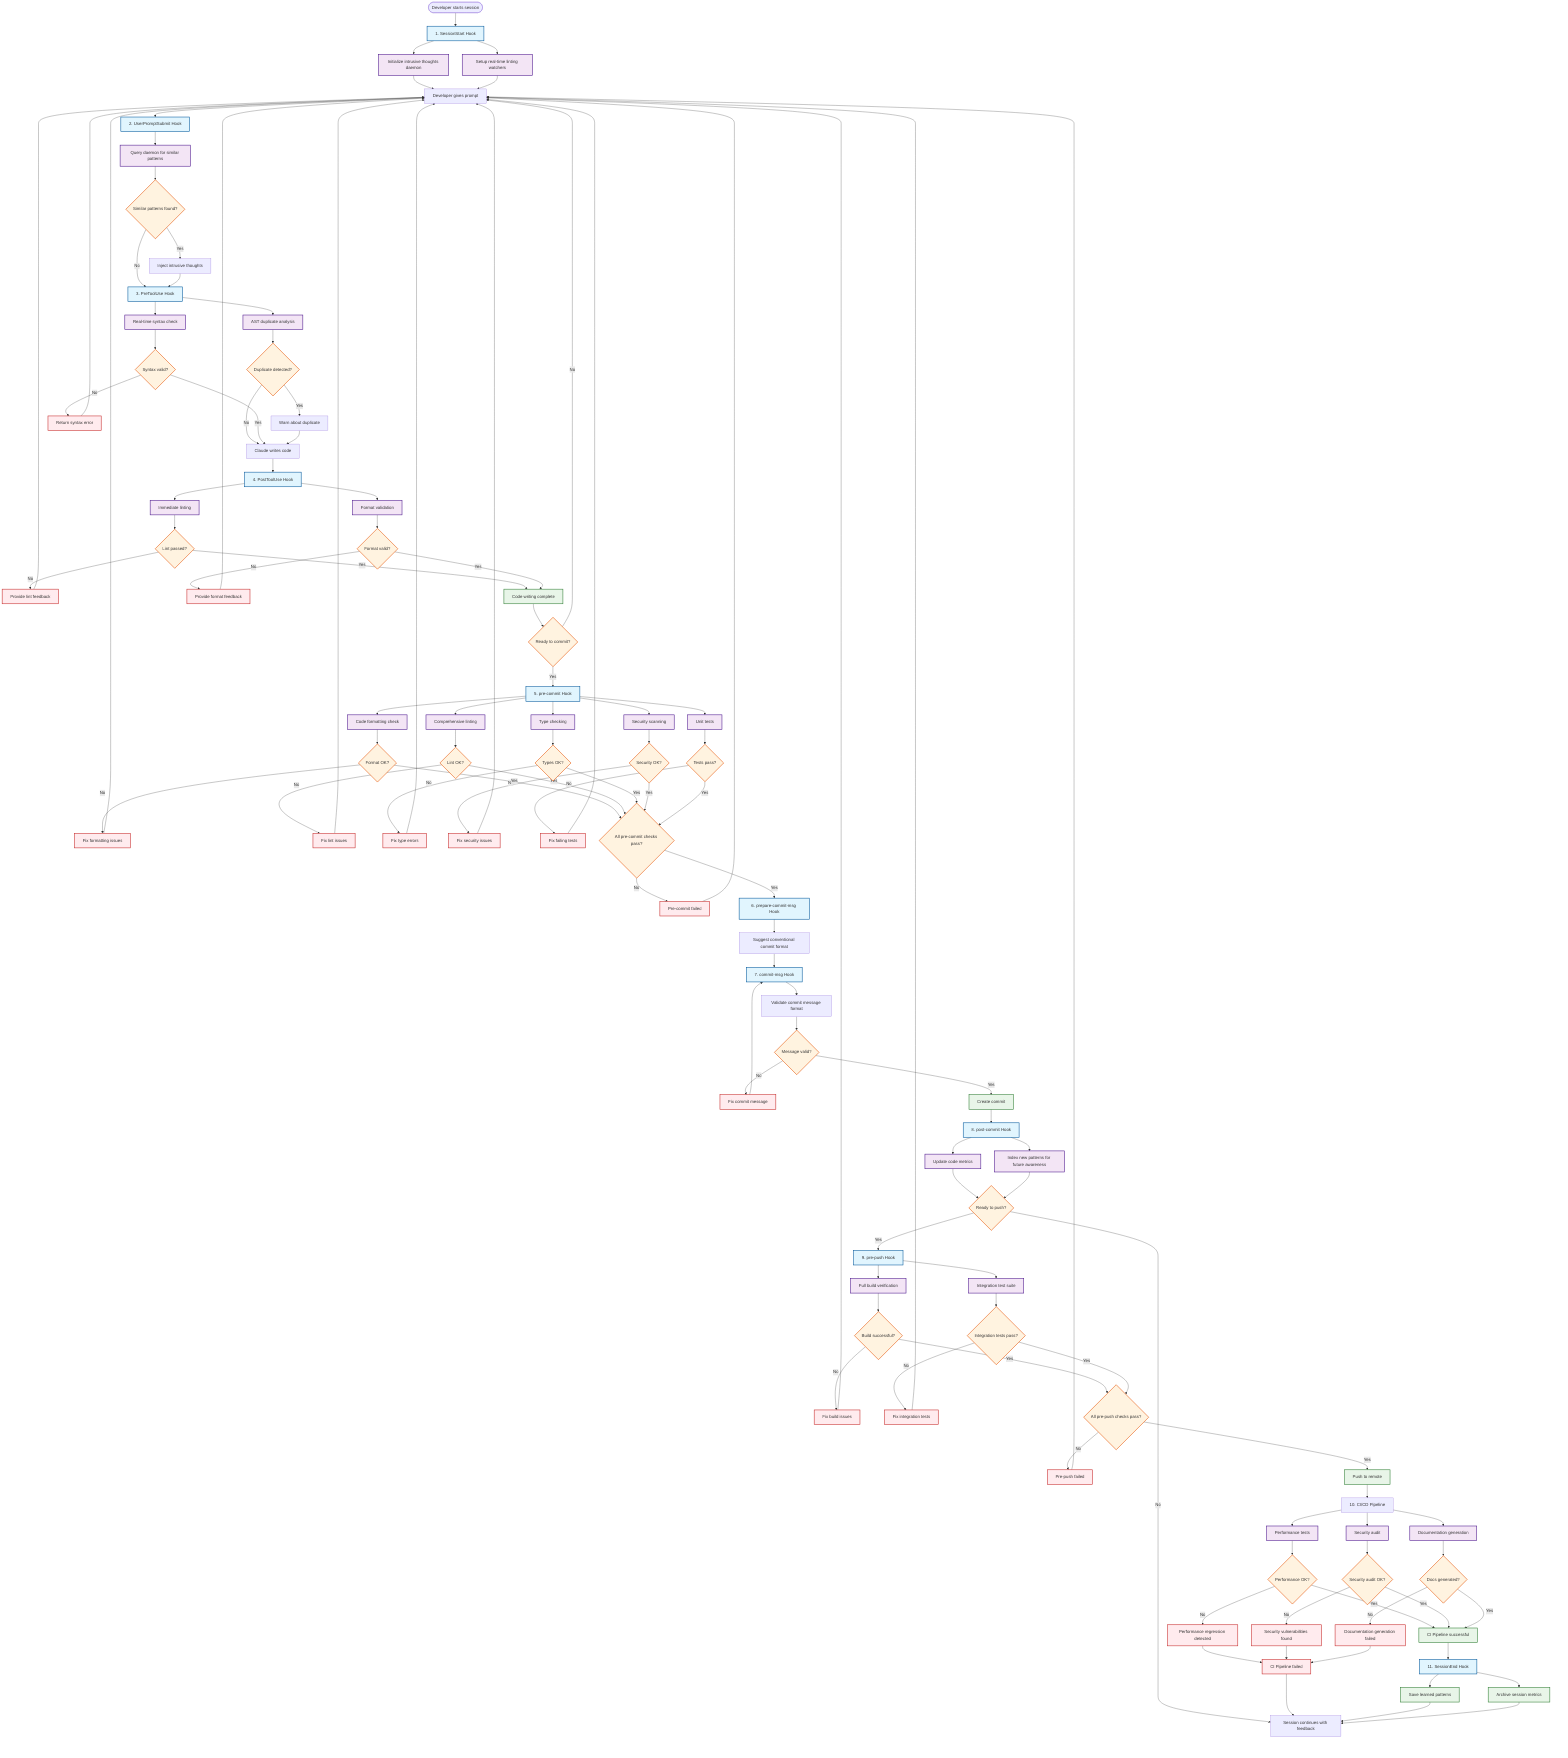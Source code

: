 flowchart TD
    Start([Developer starts session]) --> SessionStart[1. SessionStart Hook]
    SessionStart --> InitDaemon[Initialize intrusive thoughts daemon]
    SessionStart --> SetupWatchers[Setup real-time linting watchers]
    
    InitDaemon --> UserPrompt[Developer gives prompt]
    SetupWatchers --> UserPrompt
    
    UserPrompt --> UserPromptSubmit[2. UserPromptSubmit Hook]
    UserPromptSubmit --> QuerySimilar[Query daemon for similar patterns]
    QuerySimilar --> HasSimilar{Similar patterns found?}
    HasSimilar -->|Yes| InjectContext[Inject intrusive thoughts]
    HasSimilar -->|No| PreToolUse
    InjectContext --> PreToolUse[3. PreToolUse Hook]
    
    PreToolUse --> ASTAnalysis[AST duplicate analysis]
    PreToolUse --> SyntaxCheck[Real-time syntax check]
    ASTAnalysis --> DuplicateFound{Duplicate detected?}
    SyntaxCheck --> SyntaxValid{Syntax valid?}
    
    DuplicateFound -->|Yes| WarnDuplicate[Warn about duplicate]
    DuplicateFound -->|No| WriteCode
    SyntaxValid -->|No| SyntaxError[Return syntax error]
    SyntaxValid -->|Yes| WriteCode[Claude writes code]
    WarnDuplicate --> WriteCode
    SyntaxError --> UserPrompt
    
    WriteCode --> PostToolUse[4. PostToolUse Hook]
    PostToolUse --> ImmediateLint[Immediate linting]
    PostToolUse --> FormatCheck[Format validation]
    ImmediateLint --> LintPassed{Lint passed?}
    FormatCheck --> FormatPassed{Format valid?}
    
    LintPassed -->|No| LintFeedback[Provide lint feedback]
    LintPassed -->|Yes| CodeComplete
    FormatPassed -->|No| FormatFeedback[Provide format feedback]
    FormatPassed -->|Yes| CodeComplete[Code writing complete]
    LintFeedback --> UserPrompt
    FormatFeedback --> UserPrompt
    
    CodeComplete --> CommitReady{Ready to commit?}
    CommitReady -->|Yes| PreCommit[5. pre-commit Hook]
    CommitReady -->|No| UserPrompt
    
    PreCommit --> PCFormat[Code formatting check]
    PreCommit --> PCLint[Comprehensive linting]
    PreCommit --> PCType[Type checking]
    PreCommit --> PCSecurity[Security scanning]
    PreCommit --> PCTest[Unit tests]
    
    PCFormat --> PCFormatPass{Format OK?}
    PCLint --> PCLintPass{Lint OK?}
    PCType --> PCTypePass{Types OK?}
    PCSecurity --> PCSecurityPass{Security OK?}
    PCTest --> PCTestPass{Tests pass?}
    
    PCFormatPass -->|No| FixFormat[Fix formatting issues]
    PCLintPass -->|No| FixLint[Fix lint issues]
    PCTypePass -->|No| FixTypes[Fix type errors]
    PCSecurityPass -->|No| FixSecurity[Fix security issues]
    PCTestPass -->|No| FixTests[Fix failing tests]
    
    FixFormat --> UserPrompt
    FixLint --> UserPrompt
    FixTypes --> UserPrompt
    FixSecurity --> UserPrompt
    FixTests --> UserPrompt
    
    PCFormatPass -->|Yes| AllPreCommitChecks
    PCLintPass -->|Yes| AllPreCommitChecks
    PCTypePass -->|Yes| AllPreCommitChecks
    PCSecurityPass -->|Yes| AllPreCommitChecks
    PCTestPass -->|Yes| AllPreCommitChecks{All pre-commit checks pass?}
    
    AllPreCommitChecks -->|No| PreCommitFail[Pre-commit failed]
    AllPreCommitChecks -->|Yes| PrepareCommitMsg[6. prepare-commit-msg Hook]
    PreCommitFail --> UserPrompt
    
    PrepareCommitMsg --> SuggestCommitFormat[Suggest conventional commit format]
    SuggestCommitFormat --> CommitMsg[7. commit-msg Hook]
    CommitMsg --> ValidateCommitMsg[Validate commit message format]
    ValidateCommitMsg --> CommitMsgValid{Message valid?}
    
    CommitMsgValid -->|No| FixCommitMsg[Fix commit message]
    CommitMsgValid -->|Yes| CreateCommit[Create commit]
    FixCommitMsg --> CommitMsg
    
    CreateCommit --> PostCommit[8. post-commit Hook]
    PostCommit --> UpdateMetrics[Update code metrics]
    PostCommit --> IndexPatterns[Index new patterns for future awareness]
    
    UpdateMetrics --> PushReady{Ready to push?}
    IndexPatterns --> PushReady
    PushReady -->|Yes| PrePush[9. pre-push Hook]
    PushReady -->|No| End
    
    PrePush --> FullBuild[Full build verification]
    PrePush --> IntegrationTests[Integration test suite]
    FullBuild --> BuildPass{Build successful?}
    IntegrationTests --> TestsPass{Integration tests pass?}
    
    BuildPass -->|No| FixBuild[Fix build issues]
    TestsPass -->|No| FixIntegrationTests[Fix integration tests]
    FixBuild --> UserPrompt
    FixIntegrationTests --> UserPrompt
    
    BuildPass -->|Yes| AllPrePushChecks
    TestsPass -->|Yes| AllPrePushChecks{All pre-push checks pass?}
    
    AllPrePushChecks -->|No| PrePushFail[Pre-push failed]
    AllPrePushChecks -->|Yes| PushChanges[Push to remote]
    PrePushFail --> UserPrompt
    
    PushChanges --> CI[10. CI/CD Pipeline]
    CI --> PerformanceTests[Performance tests]
    CI --> SecurityAudit[Security audit]
    CI --> DocsGeneration[Documentation generation]
    
    PerformanceTests --> PerfPass{Performance OK?}
    SecurityAudit --> SecAuditPass{Security audit OK?}
    DocsGeneration --> DocsPass{Docs generated?}
    
    PerfPass -->|No| PerfFail[Performance regression detected]
    SecAuditPass -->|No| SecFail[Security vulnerabilities found]
    DocsPass -->|No| DocsFail[Documentation generation failed]
    
    PerfFail --> CIFail[CI Pipeline failed]
    SecFail --> CIFail
    DocsFail --> CIFail
    
    PerfPass -->|Yes| CISuccess
    SecAuditPass -->|Yes| CISuccess
    DocsPass -->|Yes| CISuccess[CI Pipeline successful]
    
    CIFail --> End[Session continues with feedback]
    CISuccess --> SessionEnd[11. SessionEnd Hook]
    SessionEnd --> SavePatterns[Save learned patterns]
    SessionEnd --> ArchiveMetrics[Archive session metrics]
    SavePatterns --> End
    ArchiveMetrics --> End
    
    %% Styling
    classDef hookNode fill:#e1f5fe,stroke:#01579b,stroke-width:2px
    classDef qualityGate fill:#f3e5f5,stroke:#4a148c,stroke-width:2px
    classDef decisionNode fill:#fff3e0,stroke:#e65100,stroke-width:2px
    classDef errorNode fill:#ffebee,stroke:#c62828,stroke-width:2px
    classDef successNode fill:#e8f5e8,stroke:#2e7d32,stroke-width:2px
    
    class SessionStart,UserPromptSubmit,PreToolUse,PostToolUse,PreCommit,PrepareCommitMsg,CommitMsg,PostCommit,PrePush,SessionEnd hookNode
    class InitDaemon,SetupWatchers,QuerySimilar,ASTAnalysis,SyntaxCheck,ImmediateLint,FormatCheck,PCFormat,PCLint,PCType,PCSecurity,PCTest,UpdateMetrics,IndexPatterns,FullBuild,IntegrationTests,PerformanceTests,SecurityAudit,DocsGeneration qualityGate
    class HasSimilar,DuplicateFound,SyntaxValid,LintPassed,FormatPassed,CommitReady,PCFormatPass,PCLintPass,PCTypePass,PCSecurityPass,PCTestPass,AllPreCommitChecks,CommitMsgValid,PushReady,BuildPass,TestsPass,AllPrePushChecks,PerfPass,SecAuditPass,DocsPass decisionNode
    class SyntaxError,LintFeedback,FormatFeedback,FixFormat,FixLint,FixTypes,FixSecurity,FixTests,PreCommitFail,FixCommitMsg,FixBuild,FixIntegrationTests,PrePushFail,PerfFail,SecFail,DocsFail,CIFail errorNode
    class CodeComplete,CreateCommit,PushChanges,CISuccess,SavePatterns,ArchiveMetrics successNode